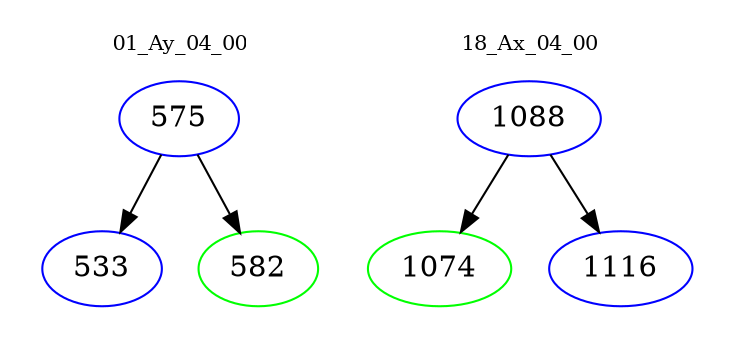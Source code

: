 digraph{
subgraph cluster_0 {
color = white
label = "01_Ay_04_00";
fontsize=10;
T0_575 [label="575", color="blue"]
T0_575 -> T0_533 [color="black"]
T0_533 [label="533", color="blue"]
T0_575 -> T0_582 [color="black"]
T0_582 [label="582", color="green"]
}
subgraph cluster_1 {
color = white
label = "18_Ax_04_00";
fontsize=10;
T1_1088 [label="1088", color="blue"]
T1_1088 -> T1_1074 [color="black"]
T1_1074 [label="1074", color="green"]
T1_1088 -> T1_1116 [color="black"]
T1_1116 [label="1116", color="blue"]
}
}
